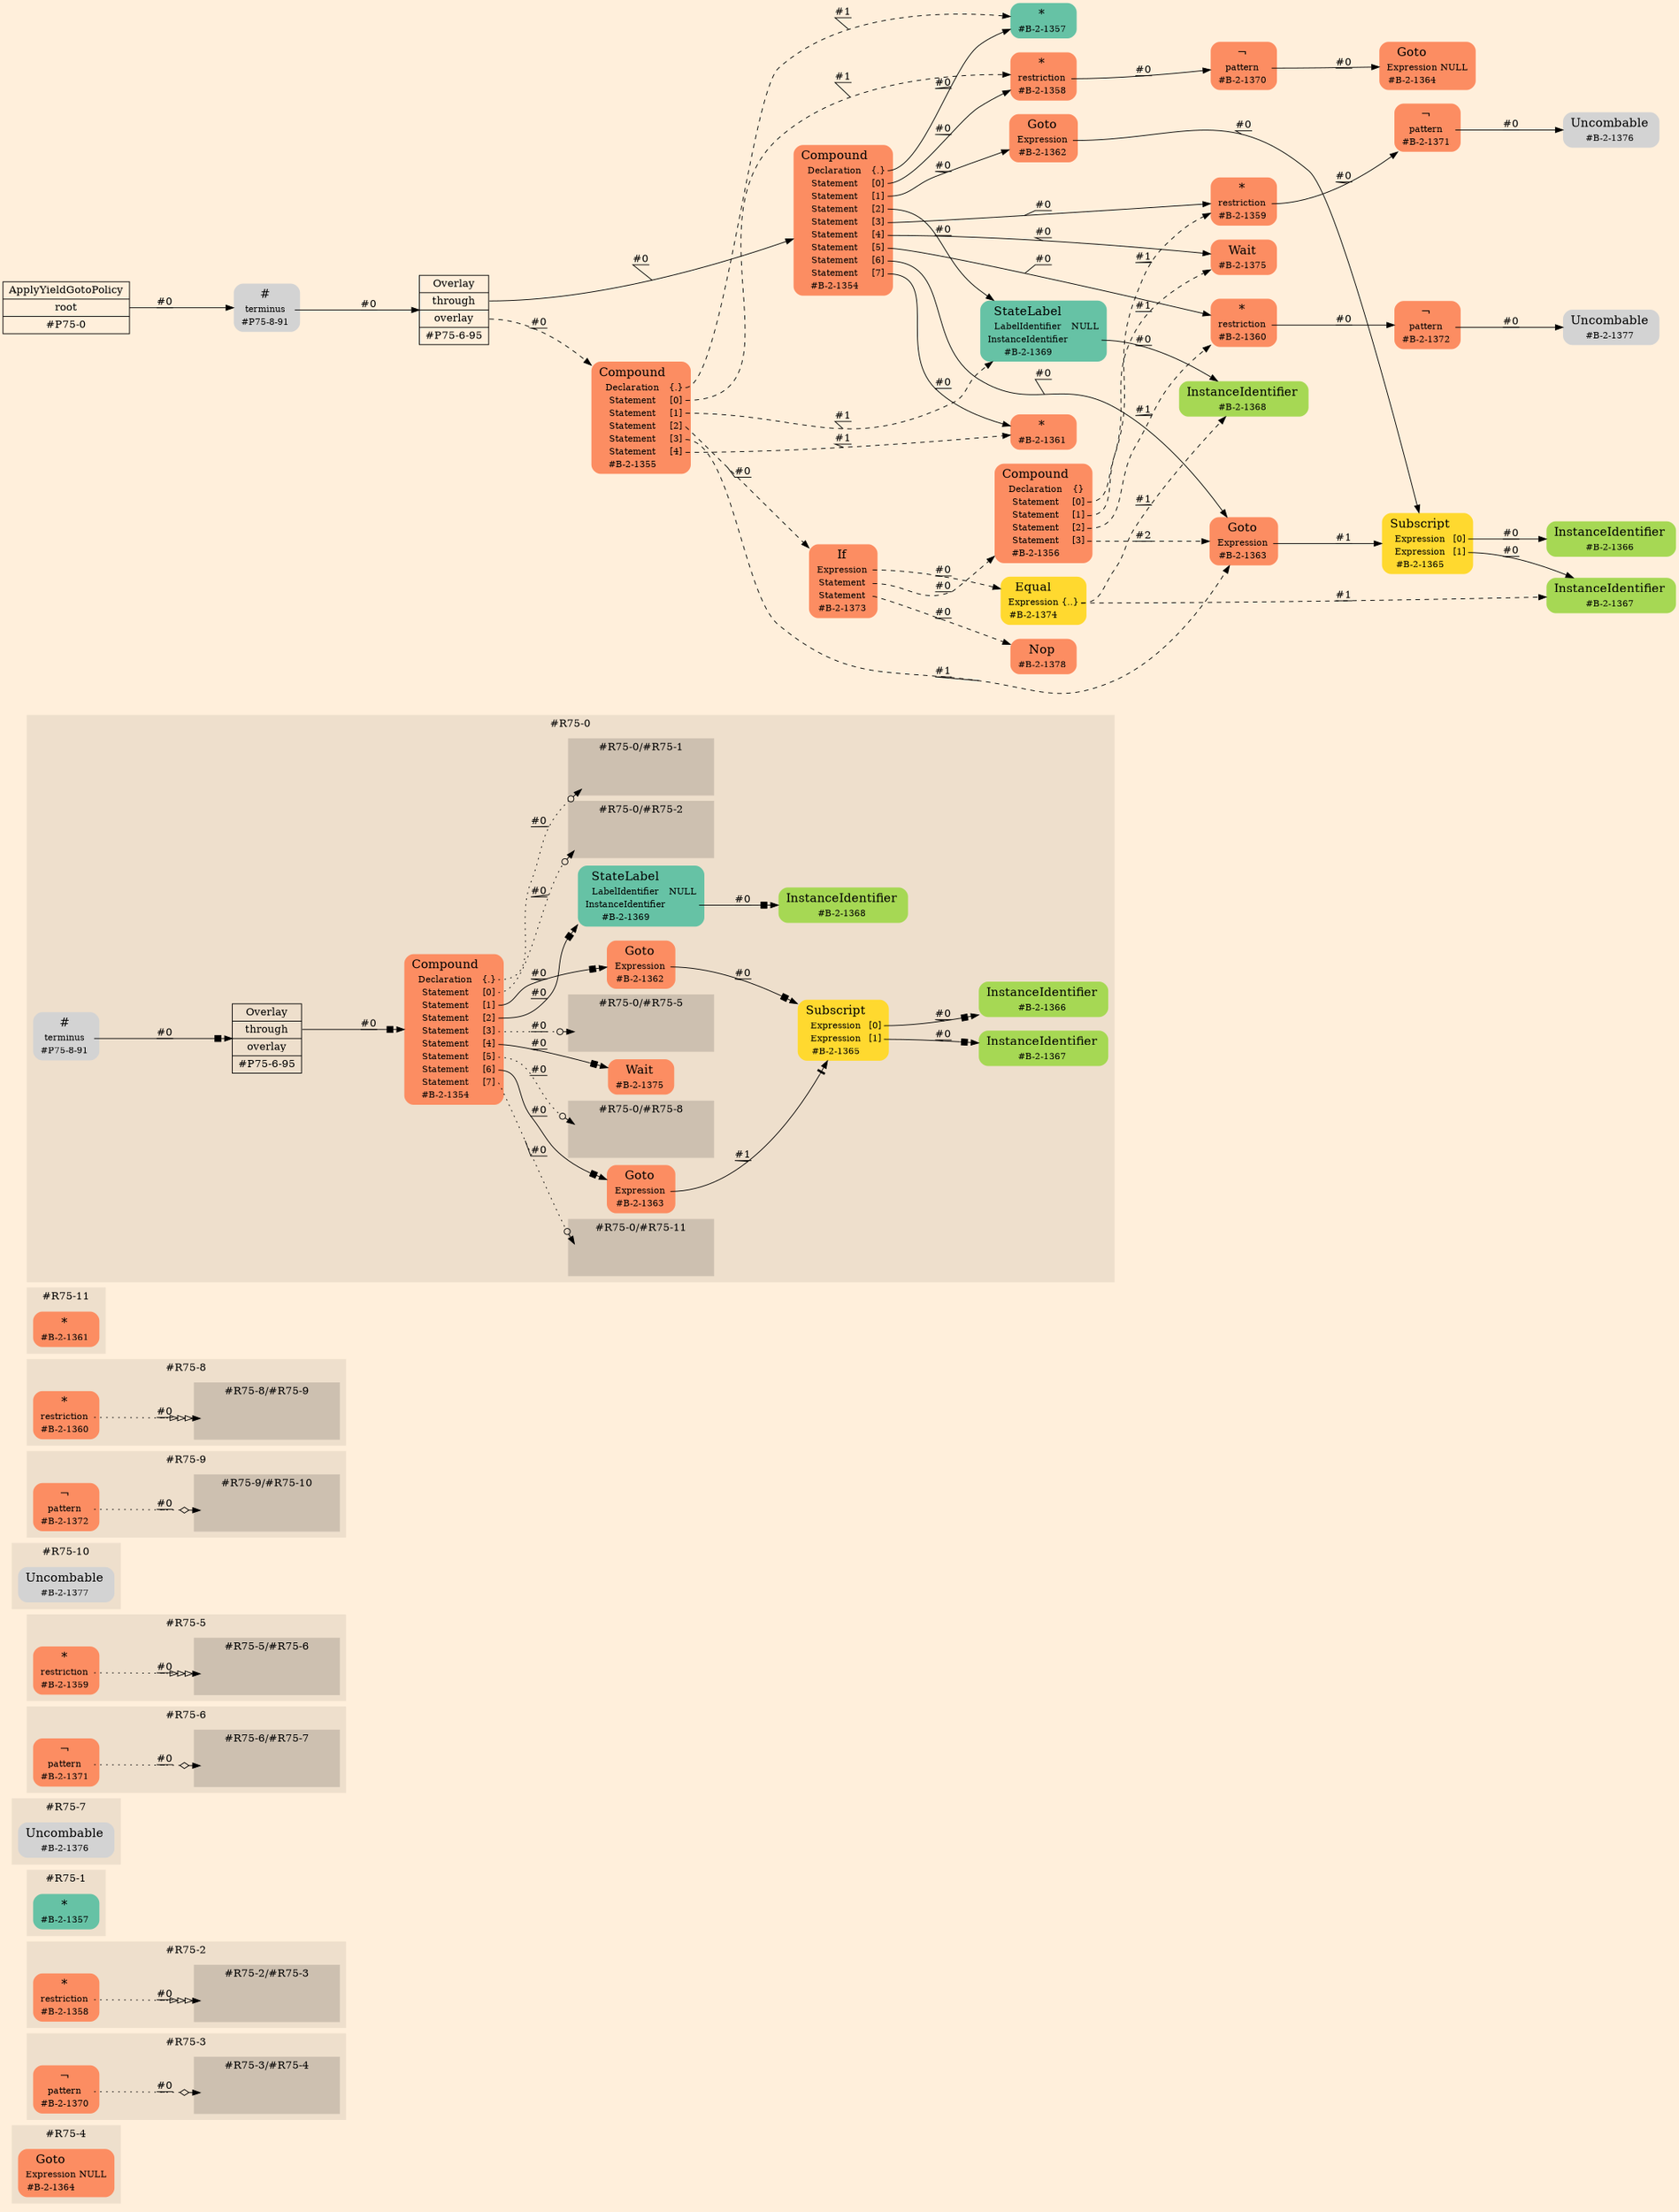 digraph Inferno {
graph [
    rankdir = "LR"
    ranksep = 1.0
    size = "14,20"
    bgcolor = antiquewhite1
    color = black
    fontcolor = black
];
node [
];

// -------------------- figure #R75-4 --------------------
subgraph "cluster#R75-4" {
    label = "#R75-4"
    style = "filled"
    color = antiquewhite2
    "#R75-4/#B-2-1364" [
        shape = "plaintext"
        fillcolor = "/set28/2"
        label = <<TABLE BORDER="0" CELLBORDER="0" CELLSPACING="0">
         <TR><TD><FONT POINT-SIZE="16.0">Goto</FONT></TD><TD></TD></TR>
         <TR><TD>Expression</TD><TD PORT="port0">NULL</TD></TR>
         <TR><TD>#B-2-1364</TD><TD PORT="port1"></TD></TR>
        </TABLE>>
        style = "rounded,filled"
        fontsize = "12"
    ];
    
}


// -------------------- figure #R75-3 --------------------
subgraph "cluster#R75-3" {
    label = "#R75-3"
    style = "filled"
    color = antiquewhite2
    "#R75-3/#B-2-1370" [
        shape = "plaintext"
        fillcolor = "/set28/2"
        label = <<TABLE BORDER="0" CELLBORDER="0" CELLSPACING="0">
         <TR><TD><FONT POINT-SIZE="16.0">¬</FONT></TD><TD></TD></TR>
         <TR><TD>pattern</TD><TD PORT="port0"></TD></TR>
         <TR><TD>#B-2-1370</TD><TD PORT="port1"></TD></TR>
        </TABLE>>
        style = "rounded,filled"
        fontsize = "12"
    ];
    
    subgraph "cluster#R75-3/#R75-4" {
        label = "#R75-3/#R75-4"
        style = "filled"
        color = antiquewhite3
        "#R75-3/#0/#B-2-1364" [
            shape = "none"
            fillcolor = "/set28/2"
            style = "invisible"
        ];
        
    }
    
}


// -------------------- figure #R75-2 --------------------
subgraph "cluster#R75-2" {
    label = "#R75-2"
    style = "filled"
    color = antiquewhite2
    "#R75-2/#B-2-1358" [
        shape = "plaintext"
        fillcolor = "/set28/2"
        label = <<TABLE BORDER="0" CELLBORDER="0" CELLSPACING="0">
         <TR><TD><FONT POINT-SIZE="16.0">*</FONT></TD><TD></TD></TR>
         <TR><TD>restriction</TD><TD PORT="port0"></TD></TR>
         <TR><TD>#B-2-1358</TD><TD PORT="port1"></TD></TR>
        </TABLE>>
        style = "rounded,filled"
        fontsize = "12"
    ];
    
    subgraph "cluster#R75-2/#R75-3" {
        label = "#R75-2/#R75-3"
        style = "filled"
        color = antiquewhite3
        "#R75-2/#0/#B-2-1370" [
            shape = "none"
            fillcolor = "/set28/2"
            style = "invisible"
        ];
        
    }
    
}


// -------------------- figure #R75-1 --------------------
subgraph "cluster#R75-1" {
    label = "#R75-1"
    style = "filled"
    color = antiquewhite2
    "#R75-1/#B-2-1357" [
        shape = "plaintext"
        fillcolor = "/set28/1"
        label = <<TABLE BORDER="0" CELLBORDER="0" CELLSPACING="0">
         <TR><TD><FONT POINT-SIZE="16.0">*</FONT></TD><TD></TD></TR>
         <TR><TD>#B-2-1357</TD><TD PORT="port0"></TD></TR>
        </TABLE>>
        style = "rounded,filled"
        fontsize = "12"
    ];
    
}


// -------------------- figure #R75-7 --------------------
subgraph "cluster#R75-7" {
    label = "#R75-7"
    style = "filled"
    color = antiquewhite2
    "#R75-7/#B-2-1376" [
        shape = "plaintext"
        label = <<TABLE BORDER="0" CELLBORDER="0" CELLSPACING="0">
         <TR><TD><FONT POINT-SIZE="16.0">Uncombable</FONT></TD><TD></TD></TR>
         <TR><TD>#B-2-1376</TD><TD PORT="port0"></TD></TR>
        </TABLE>>
        style = "rounded,filled"
        fontsize = "12"
    ];
    
}


// -------------------- figure #R75-6 --------------------
subgraph "cluster#R75-6" {
    label = "#R75-6"
    style = "filled"
    color = antiquewhite2
    "#R75-6/#B-2-1371" [
        shape = "plaintext"
        fillcolor = "/set28/2"
        label = <<TABLE BORDER="0" CELLBORDER="0" CELLSPACING="0">
         <TR><TD><FONT POINT-SIZE="16.0">¬</FONT></TD><TD></TD></TR>
         <TR><TD>pattern</TD><TD PORT="port0"></TD></TR>
         <TR><TD>#B-2-1371</TD><TD PORT="port1"></TD></TR>
        </TABLE>>
        style = "rounded,filled"
        fontsize = "12"
    ];
    
    subgraph "cluster#R75-6/#R75-7" {
        label = "#R75-6/#R75-7"
        style = "filled"
        color = antiquewhite3
        "#R75-6/#0/#B-2-1376" [
            shape = "none"
            style = "invisible"
        ];
        
    }
    
}


// -------------------- figure #R75-5 --------------------
subgraph "cluster#R75-5" {
    label = "#R75-5"
    style = "filled"
    color = antiquewhite2
    "#R75-5/#B-2-1359" [
        shape = "plaintext"
        fillcolor = "/set28/2"
        label = <<TABLE BORDER="0" CELLBORDER="0" CELLSPACING="0">
         <TR><TD><FONT POINT-SIZE="16.0">*</FONT></TD><TD></TD></TR>
         <TR><TD>restriction</TD><TD PORT="port0"></TD></TR>
         <TR><TD>#B-2-1359</TD><TD PORT="port1"></TD></TR>
        </TABLE>>
        style = "rounded,filled"
        fontsize = "12"
    ];
    
    subgraph "cluster#R75-5/#R75-6" {
        label = "#R75-5/#R75-6"
        style = "filled"
        color = antiquewhite3
        "#R75-5/#0/#B-2-1371" [
            shape = "none"
            fillcolor = "/set28/2"
            style = "invisible"
        ];
        
    }
    
}


// -------------------- figure #R75-10 --------------------
subgraph "cluster#R75-10" {
    label = "#R75-10"
    style = "filled"
    color = antiquewhite2
    "#R75-10/#B-2-1377" [
        shape = "plaintext"
        label = <<TABLE BORDER="0" CELLBORDER="0" CELLSPACING="0">
         <TR><TD><FONT POINT-SIZE="16.0">Uncombable</FONT></TD><TD></TD></TR>
         <TR><TD>#B-2-1377</TD><TD PORT="port0"></TD></TR>
        </TABLE>>
        style = "rounded,filled"
        fontsize = "12"
    ];
    
}


// -------------------- figure #R75-9 --------------------
subgraph "cluster#R75-9" {
    label = "#R75-9"
    style = "filled"
    color = antiquewhite2
    "#R75-9/#B-2-1372" [
        shape = "plaintext"
        fillcolor = "/set28/2"
        label = <<TABLE BORDER="0" CELLBORDER="0" CELLSPACING="0">
         <TR><TD><FONT POINT-SIZE="16.0">¬</FONT></TD><TD></TD></TR>
         <TR><TD>pattern</TD><TD PORT="port0"></TD></TR>
         <TR><TD>#B-2-1372</TD><TD PORT="port1"></TD></TR>
        </TABLE>>
        style = "rounded,filled"
        fontsize = "12"
    ];
    
    subgraph "cluster#R75-9/#R75-10" {
        label = "#R75-9/#R75-10"
        style = "filled"
        color = antiquewhite3
        "#R75-9/#0/#B-2-1377" [
            shape = "none"
            style = "invisible"
        ];
        
    }
    
}


// -------------------- figure #R75-8 --------------------
subgraph "cluster#R75-8" {
    label = "#R75-8"
    style = "filled"
    color = antiquewhite2
    "#R75-8/#B-2-1360" [
        shape = "plaintext"
        fillcolor = "/set28/2"
        label = <<TABLE BORDER="0" CELLBORDER="0" CELLSPACING="0">
         <TR><TD><FONT POINT-SIZE="16.0">*</FONT></TD><TD></TD></TR>
         <TR><TD>restriction</TD><TD PORT="port0"></TD></TR>
         <TR><TD>#B-2-1360</TD><TD PORT="port1"></TD></TR>
        </TABLE>>
        style = "rounded,filled"
        fontsize = "12"
    ];
    
    subgraph "cluster#R75-8/#R75-9" {
        label = "#R75-8/#R75-9"
        style = "filled"
        color = antiquewhite3
        "#R75-8/#0/#B-2-1372" [
            shape = "none"
            fillcolor = "/set28/2"
            style = "invisible"
        ];
        
    }
    
}


// -------------------- figure #R75-11 --------------------
subgraph "cluster#R75-11" {
    label = "#R75-11"
    style = "filled"
    color = antiquewhite2
    "#R75-11/#B-2-1361" [
        shape = "plaintext"
        fillcolor = "/set28/2"
        label = <<TABLE BORDER="0" CELLBORDER="0" CELLSPACING="0">
         <TR><TD><FONT POINT-SIZE="16.0">*</FONT></TD><TD></TD></TR>
         <TR><TD>#B-2-1361</TD><TD PORT="port0"></TD></TR>
        </TABLE>>
        style = "rounded,filled"
        fontsize = "12"
    ];
    
}


// -------------------- figure #R75-0 --------------------
subgraph "cluster#R75-0" {
    label = "#R75-0"
    style = "filled"
    color = antiquewhite2
    "#R75-0/#B-2-1375" [
        shape = "plaintext"
        fillcolor = "/set28/2"
        label = <<TABLE BORDER="0" CELLBORDER="0" CELLSPACING="0">
         <TR><TD><FONT POINT-SIZE="16.0">Wait</FONT></TD><TD></TD></TR>
         <TR><TD>#B-2-1375</TD><TD PORT="port0"></TD></TR>
        </TABLE>>
        style = "rounded,filled"
        fontsize = "12"
    ];
    
    "#R75-0/#B-2-1368" [
        shape = "plaintext"
        fillcolor = "/set28/5"
        label = <<TABLE BORDER="0" CELLBORDER="0" CELLSPACING="0">
         <TR><TD><FONT POINT-SIZE="16.0">InstanceIdentifier</FONT></TD><TD></TD></TR>
         <TR><TD>#B-2-1368</TD><TD PORT="port0"></TD></TR>
        </TABLE>>
        style = "rounded,filled"
        fontsize = "12"
    ];
    
    "#R75-0/#B-2-1366" [
        shape = "plaintext"
        fillcolor = "/set28/5"
        label = <<TABLE BORDER="0" CELLBORDER="0" CELLSPACING="0">
         <TR><TD><FONT POINT-SIZE="16.0">InstanceIdentifier</FONT></TD><TD></TD></TR>
         <TR><TD>#B-2-1366</TD><TD PORT="port0"></TD></TR>
        </TABLE>>
        style = "rounded,filled"
        fontsize = "12"
    ];
    
    "#R75-0/#B-2-1367" [
        shape = "plaintext"
        fillcolor = "/set28/5"
        label = <<TABLE BORDER="0" CELLBORDER="0" CELLSPACING="0">
         <TR><TD><FONT POINT-SIZE="16.0">InstanceIdentifier</FONT></TD><TD></TD></TR>
         <TR><TD>#B-2-1367</TD><TD PORT="port0"></TD></TR>
        </TABLE>>
        style = "rounded,filled"
        fontsize = "12"
    ];
    
    "#R75-0/#P75-6-95" [
        shape = "record"
        fillcolor = antiquewhite2
        label = "<fixed> Overlay | <port0> through | <port1> overlay | <port2> #P75-6-95"
        style = "filled"
        fontsize = "14"
        color = black
        fontcolor = black
    ];
    
    "#R75-0/#P75-8-91" [
        shape = "plaintext"
        label = <<TABLE BORDER="0" CELLBORDER="0" CELLSPACING="0">
         <TR><TD><FONT POINT-SIZE="16.0">#</FONT></TD><TD></TD></TR>
         <TR><TD>terminus</TD><TD PORT="port0"></TD></TR>
         <TR><TD>#P75-8-91</TD><TD PORT="port1"></TD></TR>
        </TABLE>>
        style = "rounded,filled"
        fontsize = "12"
    ];
    
    "#R75-0/#B-2-1363" [
        shape = "plaintext"
        fillcolor = "/set28/2"
        label = <<TABLE BORDER="0" CELLBORDER="0" CELLSPACING="0">
         <TR><TD><FONT POINT-SIZE="16.0">Goto</FONT></TD><TD></TD></TR>
         <TR><TD>Expression</TD><TD PORT="port0"></TD></TR>
         <TR><TD>#B-2-1363</TD><TD PORT="port1"></TD></TR>
        </TABLE>>
        style = "rounded,filled"
        fontsize = "12"
    ];
    
    "#R75-0/#B-2-1354" [
        shape = "plaintext"
        fillcolor = "/set28/2"
        label = <<TABLE BORDER="0" CELLBORDER="0" CELLSPACING="0">
         <TR><TD><FONT POINT-SIZE="16.0">Compound</FONT></TD><TD></TD></TR>
         <TR><TD>Declaration</TD><TD PORT="port0">{.}</TD></TR>
         <TR><TD>Statement</TD><TD PORT="port1">[0]</TD></TR>
         <TR><TD>Statement</TD><TD PORT="port2">[1]</TD></TR>
         <TR><TD>Statement</TD><TD PORT="port3">[2]</TD></TR>
         <TR><TD>Statement</TD><TD PORT="port4">[3]</TD></TR>
         <TR><TD>Statement</TD><TD PORT="port5">[4]</TD></TR>
         <TR><TD>Statement</TD><TD PORT="port6">[5]</TD></TR>
         <TR><TD>Statement</TD><TD PORT="port7">[6]</TD></TR>
         <TR><TD>Statement</TD><TD PORT="port8">[7]</TD></TR>
         <TR><TD>#B-2-1354</TD><TD PORT="port9"></TD></TR>
        </TABLE>>
        style = "rounded,filled"
        fontsize = "12"
    ];
    
    "#R75-0/#B-2-1369" [
        shape = "plaintext"
        fillcolor = "/set28/1"
        label = <<TABLE BORDER="0" CELLBORDER="0" CELLSPACING="0">
         <TR><TD><FONT POINT-SIZE="16.0">StateLabel</FONT></TD><TD></TD></TR>
         <TR><TD>LabelIdentifier</TD><TD PORT="port0">NULL</TD></TR>
         <TR><TD>InstanceIdentifier</TD><TD PORT="port1"></TD></TR>
         <TR><TD>#B-2-1369</TD><TD PORT="port2"></TD></TR>
        </TABLE>>
        style = "rounded,filled"
        fontsize = "12"
    ];
    
    "#R75-0/#B-2-1362" [
        shape = "plaintext"
        fillcolor = "/set28/2"
        label = <<TABLE BORDER="0" CELLBORDER="0" CELLSPACING="0">
         <TR><TD><FONT POINT-SIZE="16.0">Goto</FONT></TD><TD></TD></TR>
         <TR><TD>Expression</TD><TD PORT="port0"></TD></TR>
         <TR><TD>#B-2-1362</TD><TD PORT="port1"></TD></TR>
        </TABLE>>
        style = "rounded,filled"
        fontsize = "12"
    ];
    
    "#R75-0/#B-2-1365" [
        shape = "plaintext"
        fillcolor = "/set28/6"
        label = <<TABLE BORDER="0" CELLBORDER="0" CELLSPACING="0">
         <TR><TD><FONT POINT-SIZE="16.0">Subscript</FONT></TD><TD></TD></TR>
         <TR><TD>Expression</TD><TD PORT="port0">[0]</TD></TR>
         <TR><TD>Expression</TD><TD PORT="port1">[1]</TD></TR>
         <TR><TD>#B-2-1365</TD><TD PORT="port2"></TD></TR>
        </TABLE>>
        style = "rounded,filled"
        fontsize = "12"
    ];
    
    subgraph "cluster#R75-0/#R75-11" {
        label = "#R75-0/#R75-11"
        style = "filled"
        color = antiquewhite3
        "#R75-0/#0/#B-2-1361" [
            shape = "none"
            fillcolor = "/set28/2"
            style = "invisible"
        ];
        
    }
    
    subgraph "cluster#R75-0/#R75-8" {
        label = "#R75-0/#R75-8"
        style = "filled"
        color = antiquewhite3
        "#R75-0/#0/#B-2-1360" [
            shape = "none"
            fillcolor = "/set28/2"
            style = "invisible"
        ];
        
    }
    
    subgraph "cluster#R75-0/#R75-5" {
        label = "#R75-0/#R75-5"
        style = "filled"
        color = antiquewhite3
        "#R75-0/#0/#B-2-1359" [
            shape = "none"
            fillcolor = "/set28/2"
            style = "invisible"
        ];
        
    }
    
    subgraph "cluster#R75-0/#R75-1" {
        label = "#R75-0/#R75-1"
        style = "filled"
        color = antiquewhite3
        "#R75-0/#0/#B-2-1357" [
            shape = "none"
            fillcolor = "/set28/1"
            style = "invisible"
        ];
        
    }
    
    subgraph "cluster#R75-0/#R75-2" {
        label = "#R75-0/#R75-2"
        style = "filled"
        color = antiquewhite3
        "#R75-0/#0/#B-2-1358" [
            shape = "none"
            fillcolor = "/set28/2"
            style = "invisible"
        ];
        
    }
    
}


// -------------------- transformation figure --------------------
"CR#P75-0" [
    shape = "record"
    fillcolor = antiquewhite1
    label = "<fixed> ApplyYieldGotoPolicy | <port0> root | <port1> #P75-0"
    style = "filled"
    fontsize = "14"
    color = black
    fontcolor = black
];

"#P75-8-91" [
    shape = "plaintext"
    label = <<TABLE BORDER="0" CELLBORDER="0" CELLSPACING="0">
     <TR><TD><FONT POINT-SIZE="16.0">#</FONT></TD><TD></TD></TR>
     <TR><TD>terminus</TD><TD PORT="port0"></TD></TR>
     <TR><TD>#P75-8-91</TD><TD PORT="port1"></TD></TR>
    </TABLE>>
    style = "rounded,filled"
    fontsize = "12"
];

"#P75-6-95" [
    shape = "record"
    fillcolor = antiquewhite1
    label = "<fixed> Overlay | <port0> through | <port1> overlay | <port2> #P75-6-95"
    style = "filled"
    fontsize = "14"
    color = black
    fontcolor = black
];

"#B-2-1354" [
    shape = "plaintext"
    fillcolor = "/set28/2"
    label = <<TABLE BORDER="0" CELLBORDER="0" CELLSPACING="0">
     <TR><TD><FONT POINT-SIZE="16.0">Compound</FONT></TD><TD></TD></TR>
     <TR><TD>Declaration</TD><TD PORT="port0">{.}</TD></TR>
     <TR><TD>Statement</TD><TD PORT="port1">[0]</TD></TR>
     <TR><TD>Statement</TD><TD PORT="port2">[1]</TD></TR>
     <TR><TD>Statement</TD><TD PORT="port3">[2]</TD></TR>
     <TR><TD>Statement</TD><TD PORT="port4">[3]</TD></TR>
     <TR><TD>Statement</TD><TD PORT="port5">[4]</TD></TR>
     <TR><TD>Statement</TD><TD PORT="port6">[5]</TD></TR>
     <TR><TD>Statement</TD><TD PORT="port7">[6]</TD></TR>
     <TR><TD>Statement</TD><TD PORT="port8">[7]</TD></TR>
     <TR><TD>#B-2-1354</TD><TD PORT="port9"></TD></TR>
    </TABLE>>
    style = "rounded,filled"
    fontsize = "12"
];

"#B-2-1357" [
    shape = "plaintext"
    fillcolor = "/set28/1"
    label = <<TABLE BORDER="0" CELLBORDER="0" CELLSPACING="0">
     <TR><TD><FONT POINT-SIZE="16.0">*</FONT></TD><TD></TD></TR>
     <TR><TD>#B-2-1357</TD><TD PORT="port0"></TD></TR>
    </TABLE>>
    style = "rounded,filled"
    fontsize = "12"
];

"#B-2-1358" [
    shape = "plaintext"
    fillcolor = "/set28/2"
    label = <<TABLE BORDER="0" CELLBORDER="0" CELLSPACING="0">
     <TR><TD><FONT POINT-SIZE="16.0">*</FONT></TD><TD></TD></TR>
     <TR><TD>restriction</TD><TD PORT="port0"></TD></TR>
     <TR><TD>#B-2-1358</TD><TD PORT="port1"></TD></TR>
    </TABLE>>
    style = "rounded,filled"
    fontsize = "12"
];

"#B-2-1370" [
    shape = "plaintext"
    fillcolor = "/set28/2"
    label = <<TABLE BORDER="0" CELLBORDER="0" CELLSPACING="0">
     <TR><TD><FONT POINT-SIZE="16.0">¬</FONT></TD><TD></TD></TR>
     <TR><TD>pattern</TD><TD PORT="port0"></TD></TR>
     <TR><TD>#B-2-1370</TD><TD PORT="port1"></TD></TR>
    </TABLE>>
    style = "rounded,filled"
    fontsize = "12"
];

"#B-2-1364" [
    shape = "plaintext"
    fillcolor = "/set28/2"
    label = <<TABLE BORDER="0" CELLBORDER="0" CELLSPACING="0">
     <TR><TD><FONT POINT-SIZE="16.0">Goto</FONT></TD><TD></TD></TR>
     <TR><TD>Expression</TD><TD PORT="port0">NULL</TD></TR>
     <TR><TD>#B-2-1364</TD><TD PORT="port1"></TD></TR>
    </TABLE>>
    style = "rounded,filled"
    fontsize = "12"
];

"#B-2-1362" [
    shape = "plaintext"
    fillcolor = "/set28/2"
    label = <<TABLE BORDER="0" CELLBORDER="0" CELLSPACING="0">
     <TR><TD><FONT POINT-SIZE="16.0">Goto</FONT></TD><TD></TD></TR>
     <TR><TD>Expression</TD><TD PORT="port0"></TD></TR>
     <TR><TD>#B-2-1362</TD><TD PORT="port1"></TD></TR>
    </TABLE>>
    style = "rounded,filled"
    fontsize = "12"
];

"#B-2-1365" [
    shape = "plaintext"
    fillcolor = "/set28/6"
    label = <<TABLE BORDER="0" CELLBORDER="0" CELLSPACING="0">
     <TR><TD><FONT POINT-SIZE="16.0">Subscript</FONT></TD><TD></TD></TR>
     <TR><TD>Expression</TD><TD PORT="port0">[0]</TD></TR>
     <TR><TD>Expression</TD><TD PORT="port1">[1]</TD></TR>
     <TR><TD>#B-2-1365</TD><TD PORT="port2"></TD></TR>
    </TABLE>>
    style = "rounded,filled"
    fontsize = "12"
];

"#B-2-1366" [
    shape = "plaintext"
    fillcolor = "/set28/5"
    label = <<TABLE BORDER="0" CELLBORDER="0" CELLSPACING="0">
     <TR><TD><FONT POINT-SIZE="16.0">InstanceIdentifier</FONT></TD><TD></TD></TR>
     <TR><TD>#B-2-1366</TD><TD PORT="port0"></TD></TR>
    </TABLE>>
    style = "rounded,filled"
    fontsize = "12"
];

"#B-2-1367" [
    shape = "plaintext"
    fillcolor = "/set28/5"
    label = <<TABLE BORDER="0" CELLBORDER="0" CELLSPACING="0">
     <TR><TD><FONT POINT-SIZE="16.0">InstanceIdentifier</FONT></TD><TD></TD></TR>
     <TR><TD>#B-2-1367</TD><TD PORT="port0"></TD></TR>
    </TABLE>>
    style = "rounded,filled"
    fontsize = "12"
];

"#B-2-1369" [
    shape = "plaintext"
    fillcolor = "/set28/1"
    label = <<TABLE BORDER="0" CELLBORDER="0" CELLSPACING="0">
     <TR><TD><FONT POINT-SIZE="16.0">StateLabel</FONT></TD><TD></TD></TR>
     <TR><TD>LabelIdentifier</TD><TD PORT="port0">NULL</TD></TR>
     <TR><TD>InstanceIdentifier</TD><TD PORT="port1"></TD></TR>
     <TR><TD>#B-2-1369</TD><TD PORT="port2"></TD></TR>
    </TABLE>>
    style = "rounded,filled"
    fontsize = "12"
];

"#B-2-1368" [
    shape = "plaintext"
    fillcolor = "/set28/5"
    label = <<TABLE BORDER="0" CELLBORDER="0" CELLSPACING="0">
     <TR><TD><FONT POINT-SIZE="16.0">InstanceIdentifier</FONT></TD><TD></TD></TR>
     <TR><TD>#B-2-1368</TD><TD PORT="port0"></TD></TR>
    </TABLE>>
    style = "rounded,filled"
    fontsize = "12"
];

"#B-2-1359" [
    shape = "plaintext"
    fillcolor = "/set28/2"
    label = <<TABLE BORDER="0" CELLBORDER="0" CELLSPACING="0">
     <TR><TD><FONT POINT-SIZE="16.0">*</FONT></TD><TD></TD></TR>
     <TR><TD>restriction</TD><TD PORT="port0"></TD></TR>
     <TR><TD>#B-2-1359</TD><TD PORT="port1"></TD></TR>
    </TABLE>>
    style = "rounded,filled"
    fontsize = "12"
];

"#B-2-1371" [
    shape = "plaintext"
    fillcolor = "/set28/2"
    label = <<TABLE BORDER="0" CELLBORDER="0" CELLSPACING="0">
     <TR><TD><FONT POINT-SIZE="16.0">¬</FONT></TD><TD></TD></TR>
     <TR><TD>pattern</TD><TD PORT="port0"></TD></TR>
     <TR><TD>#B-2-1371</TD><TD PORT="port1"></TD></TR>
    </TABLE>>
    style = "rounded,filled"
    fontsize = "12"
];

"#B-2-1376" [
    shape = "plaintext"
    label = <<TABLE BORDER="0" CELLBORDER="0" CELLSPACING="0">
     <TR><TD><FONT POINT-SIZE="16.0">Uncombable</FONT></TD><TD></TD></TR>
     <TR><TD>#B-2-1376</TD><TD PORT="port0"></TD></TR>
    </TABLE>>
    style = "rounded,filled"
    fontsize = "12"
];

"#B-2-1375" [
    shape = "plaintext"
    fillcolor = "/set28/2"
    label = <<TABLE BORDER="0" CELLBORDER="0" CELLSPACING="0">
     <TR><TD><FONT POINT-SIZE="16.0">Wait</FONT></TD><TD></TD></TR>
     <TR><TD>#B-2-1375</TD><TD PORT="port0"></TD></TR>
    </TABLE>>
    style = "rounded,filled"
    fontsize = "12"
];

"#B-2-1360" [
    shape = "plaintext"
    fillcolor = "/set28/2"
    label = <<TABLE BORDER="0" CELLBORDER="0" CELLSPACING="0">
     <TR><TD><FONT POINT-SIZE="16.0">*</FONT></TD><TD></TD></TR>
     <TR><TD>restriction</TD><TD PORT="port0"></TD></TR>
     <TR><TD>#B-2-1360</TD><TD PORT="port1"></TD></TR>
    </TABLE>>
    style = "rounded,filled"
    fontsize = "12"
];

"#B-2-1372" [
    shape = "plaintext"
    fillcolor = "/set28/2"
    label = <<TABLE BORDER="0" CELLBORDER="0" CELLSPACING="0">
     <TR><TD><FONT POINT-SIZE="16.0">¬</FONT></TD><TD></TD></TR>
     <TR><TD>pattern</TD><TD PORT="port0"></TD></TR>
     <TR><TD>#B-2-1372</TD><TD PORT="port1"></TD></TR>
    </TABLE>>
    style = "rounded,filled"
    fontsize = "12"
];

"#B-2-1377" [
    shape = "plaintext"
    label = <<TABLE BORDER="0" CELLBORDER="0" CELLSPACING="0">
     <TR><TD><FONT POINT-SIZE="16.0">Uncombable</FONT></TD><TD></TD></TR>
     <TR><TD>#B-2-1377</TD><TD PORT="port0"></TD></TR>
    </TABLE>>
    style = "rounded,filled"
    fontsize = "12"
];

"#B-2-1363" [
    shape = "plaintext"
    fillcolor = "/set28/2"
    label = <<TABLE BORDER="0" CELLBORDER="0" CELLSPACING="0">
     <TR><TD><FONT POINT-SIZE="16.0">Goto</FONT></TD><TD></TD></TR>
     <TR><TD>Expression</TD><TD PORT="port0"></TD></TR>
     <TR><TD>#B-2-1363</TD><TD PORT="port1"></TD></TR>
    </TABLE>>
    style = "rounded,filled"
    fontsize = "12"
];

"#B-2-1361" [
    shape = "plaintext"
    fillcolor = "/set28/2"
    label = <<TABLE BORDER="0" CELLBORDER="0" CELLSPACING="0">
     <TR><TD><FONT POINT-SIZE="16.0">*</FONT></TD><TD></TD></TR>
     <TR><TD>#B-2-1361</TD><TD PORT="port0"></TD></TR>
    </TABLE>>
    style = "rounded,filled"
    fontsize = "12"
];

"#B-2-1355" [
    shape = "plaintext"
    fillcolor = "/set28/2"
    label = <<TABLE BORDER="0" CELLBORDER="0" CELLSPACING="0">
     <TR><TD><FONT POINT-SIZE="16.0">Compound</FONT></TD><TD></TD></TR>
     <TR><TD>Declaration</TD><TD PORT="port0">{.}</TD></TR>
     <TR><TD>Statement</TD><TD PORT="port1">[0]</TD></TR>
     <TR><TD>Statement</TD><TD PORT="port2">[1]</TD></TR>
     <TR><TD>Statement</TD><TD PORT="port3">[2]</TD></TR>
     <TR><TD>Statement</TD><TD PORT="port4">[3]</TD></TR>
     <TR><TD>Statement</TD><TD PORT="port5">[4]</TD></TR>
     <TR><TD>#B-2-1355</TD><TD PORT="port6"></TD></TR>
    </TABLE>>
    style = "rounded,filled"
    fontsize = "12"
];

"#B-2-1373" [
    shape = "plaintext"
    fillcolor = "/set28/2"
    label = <<TABLE BORDER="0" CELLBORDER="0" CELLSPACING="0">
     <TR><TD><FONT POINT-SIZE="16.0">If</FONT></TD><TD></TD></TR>
     <TR><TD>Expression</TD><TD PORT="port0"></TD></TR>
     <TR><TD>Statement</TD><TD PORT="port1"></TD></TR>
     <TR><TD>Statement</TD><TD PORT="port2"></TD></TR>
     <TR><TD>#B-2-1373</TD><TD PORT="port3"></TD></TR>
    </TABLE>>
    style = "rounded,filled"
    fontsize = "12"
];

"#B-2-1374" [
    shape = "plaintext"
    fillcolor = "/set28/6"
    label = <<TABLE BORDER="0" CELLBORDER="0" CELLSPACING="0">
     <TR><TD><FONT POINT-SIZE="16.0">Equal</FONT></TD><TD></TD></TR>
     <TR><TD>Expression</TD><TD PORT="port0">{..}</TD></TR>
     <TR><TD>#B-2-1374</TD><TD PORT="port1"></TD></TR>
    </TABLE>>
    style = "rounded,filled"
    fontsize = "12"
];

"#B-2-1356" [
    shape = "plaintext"
    fillcolor = "/set28/2"
    label = <<TABLE BORDER="0" CELLBORDER="0" CELLSPACING="0">
     <TR><TD><FONT POINT-SIZE="16.0">Compound</FONT></TD><TD></TD></TR>
     <TR><TD>Declaration</TD><TD PORT="port0">{}</TD></TR>
     <TR><TD>Statement</TD><TD PORT="port1">[0]</TD></TR>
     <TR><TD>Statement</TD><TD PORT="port2">[1]</TD></TR>
     <TR><TD>Statement</TD><TD PORT="port3">[2]</TD></TR>
     <TR><TD>Statement</TD><TD PORT="port4">[3]</TD></TR>
     <TR><TD>#B-2-1356</TD><TD PORT="port5"></TD></TR>
    </TABLE>>
    style = "rounded,filled"
    fontsize = "12"
];

"#B-2-1378" [
    shape = "plaintext"
    fillcolor = "/set28/2"
    label = <<TABLE BORDER="0" CELLBORDER="0" CELLSPACING="0">
     <TR><TD><FONT POINT-SIZE="16.0">Nop</FONT></TD><TD></TD></TR>
     <TR><TD>#B-2-1378</TD><TD PORT="port0"></TD></TR>
    </TABLE>>
    style = "rounded,filled"
    fontsize = "12"
];


// -------------------- links --------------------
// links for block CR#P75-0
"CR#P75-0":port0 -> "#P75-8-91" [
    style="solid"
    label = "#0"
    decorate = true
    color = black
    fontcolor = black
];

// links for block #P75-8-91
"#P75-8-91":port0 -> "#P75-6-95" [
    style="solid"
    label = "#0"
    decorate = true
    color = black
    fontcolor = black
];

// links for block #P75-6-95
"#P75-6-95":port0 -> "#B-2-1354" [
    style="solid"
    label = "#0"
    decorate = true
    color = black
    fontcolor = black
];

"#P75-6-95":port1 -> "#B-2-1355" [
    style="dashed"
    label = "#0"
    decorate = true
    color = black
    fontcolor = black
];

// links for block #B-2-1354
"#B-2-1354":port0 -> "#B-2-1357" [
    style="solid"
    label = "#0"
    decorate = true
    color = black
    fontcolor = black
];

"#B-2-1354":port1 -> "#B-2-1358" [
    style="solid"
    label = "#0"
    decorate = true
    color = black
    fontcolor = black
];

"#B-2-1354":port2 -> "#B-2-1362" [
    style="solid"
    label = "#0"
    decorate = true
    color = black
    fontcolor = black
];

"#B-2-1354":port3 -> "#B-2-1369" [
    style="solid"
    label = "#0"
    decorate = true
    color = black
    fontcolor = black
];

"#B-2-1354":port4 -> "#B-2-1359" [
    style="solid"
    label = "#0"
    decorate = true
    color = black
    fontcolor = black
];

"#B-2-1354":port5 -> "#B-2-1375" [
    style="solid"
    label = "#0"
    decorate = true
    color = black
    fontcolor = black
];

"#B-2-1354":port6 -> "#B-2-1360" [
    style="solid"
    label = "#0"
    decorate = true
    color = black
    fontcolor = black
];

"#B-2-1354":port7 -> "#B-2-1363" [
    style="solid"
    label = "#0"
    decorate = true
    color = black
    fontcolor = black
];

"#B-2-1354":port8 -> "#B-2-1361" [
    style="solid"
    label = "#0"
    decorate = true
    color = black
    fontcolor = black
];

// links for block #B-2-1357
// links for block #B-2-1358
"#B-2-1358":port0 -> "#B-2-1370" [
    style="solid"
    label = "#0"
    decorate = true
    color = black
    fontcolor = black
];

// links for block #B-2-1370
"#B-2-1370":port0 -> "#B-2-1364" [
    style="solid"
    label = "#0"
    decorate = true
    color = black
    fontcolor = black
];

// links for block #B-2-1364
// links for block #B-2-1362
"#B-2-1362":port0 -> "#B-2-1365" [
    style="solid"
    label = "#0"
    decorate = true
    color = black
    fontcolor = black
];

// links for block #B-2-1365
"#B-2-1365":port0 -> "#B-2-1366" [
    style="solid"
    label = "#0"
    decorate = true
    color = black
    fontcolor = black
];

"#B-2-1365":port1 -> "#B-2-1367" [
    style="solid"
    label = "#0"
    decorate = true
    color = black
    fontcolor = black
];

// links for block #B-2-1366
// links for block #B-2-1367
// links for block #B-2-1369
"#B-2-1369":port1 -> "#B-2-1368" [
    style="solid"
    label = "#0"
    decorate = true
    color = black
    fontcolor = black
];

// links for block #B-2-1368
// links for block #B-2-1359
"#B-2-1359":port0 -> "#B-2-1371" [
    style="solid"
    label = "#0"
    decorate = true
    color = black
    fontcolor = black
];

// links for block #B-2-1371
"#B-2-1371":port0 -> "#B-2-1376" [
    style="solid"
    label = "#0"
    decorate = true
    color = black
    fontcolor = black
];

// links for block #B-2-1376
// links for block #B-2-1375
// links for block #B-2-1360
"#B-2-1360":port0 -> "#B-2-1372" [
    style="solid"
    label = "#0"
    decorate = true
    color = black
    fontcolor = black
];

// links for block #B-2-1372
"#B-2-1372":port0 -> "#B-2-1377" [
    style="solid"
    label = "#0"
    decorate = true
    color = black
    fontcolor = black
];

// links for block #B-2-1377
// links for block #B-2-1363
"#B-2-1363":port0 -> "#B-2-1365" [
    style="solid"
    label = "#1"
    decorate = true
    color = black
    fontcolor = black
];

// links for block #B-2-1361
// links for block #B-2-1355
"#B-2-1355":port0 -> "#B-2-1357" [
    style="dashed"
    label = "#1"
    decorate = true
    color = black
    fontcolor = black
];

"#B-2-1355":port1 -> "#B-2-1358" [
    style="dashed"
    label = "#1"
    decorate = true
    color = black
    fontcolor = black
];

"#B-2-1355":port2 -> "#B-2-1369" [
    style="dashed"
    label = "#1"
    decorate = true
    color = black
    fontcolor = black
];

"#B-2-1355":port3 -> "#B-2-1373" [
    style="dashed"
    label = "#0"
    decorate = true
    color = black
    fontcolor = black
];

"#B-2-1355":port4 -> "#B-2-1363" [
    style="dashed"
    label = "#1"
    decorate = true
    color = black
    fontcolor = black
];

"#B-2-1355":port5 -> "#B-2-1361" [
    style="dashed"
    label = "#1"
    decorate = true
    color = black
    fontcolor = black
];

// links for block #B-2-1373
"#B-2-1373":port0 -> "#B-2-1374" [
    style="dashed"
    label = "#0"
    decorate = true
    color = black
    fontcolor = black
];

"#B-2-1373":port1 -> "#B-2-1356" [
    style="dashed"
    label = "#0"
    decorate = true
    color = black
    fontcolor = black
];

"#B-2-1373":port2 -> "#B-2-1378" [
    style="dashed"
    label = "#0"
    decorate = true
    color = black
    fontcolor = black
];

// links for block #B-2-1374
"#B-2-1374":port0 -> "#B-2-1367" [
    style="dashed"
    label = "#1"
    decorate = true
    color = black
    fontcolor = black
];

"#B-2-1374":port0 -> "#B-2-1368" [
    style="dashed"
    label = "#1"
    decorate = true
    color = black
    fontcolor = black
];

// links for block #B-2-1356
"#B-2-1356":port1 -> "#B-2-1359" [
    style="dashed"
    label = "#1"
    decorate = true
    color = black
    fontcolor = black
];

"#B-2-1356":port2 -> "#B-2-1375" [
    style="dashed"
    label = "#1"
    decorate = true
    color = black
    fontcolor = black
];

"#B-2-1356":port3 -> "#B-2-1360" [
    style="dashed"
    label = "#1"
    decorate = true
    color = black
    fontcolor = black
];

"#B-2-1356":port4 -> "#B-2-1363" [
    style="dashed"
    label = "#2"
    decorate = true
    color = black
    fontcolor = black
];

// links for block #B-2-1378
// links for block #R75-0/#B-2-1375
// links for block #R75-0/#B-2-1368
// links for block #R75-0/#B-2-1366
// links for block #R75-0/#B-2-1367
// links for block #R75-0/#P75-6-95
"#R75-0/#P75-6-95":port0 -> "#R75-0/#B-2-1354" [
    style="solid"
    arrowhead="normalnonebox"
    label = "#0"
    decorate = true
    color = black
    fontcolor = black
];

// links for block #R75-0/#P75-8-91
"#R75-0/#P75-8-91":port0 -> "#R75-0/#P75-6-95" [
    style="solid"
    arrowhead="normalnonebox"
    label = "#0"
    decorate = true
    color = black
    fontcolor = black
];

// links for block #R75-0/#B-2-1363
"#R75-0/#B-2-1363":port0 -> "#R75-0/#B-2-1365" [
    style="solid"
    arrowhead="normalnonetee"
    label = "#1"
    decorate = true
    color = black
    fontcolor = black
];

// links for block #R75-0/#B-2-1354
"#R75-0/#B-2-1354":port0 -> "#R75-0/#0/#B-2-1357" [
    style="dotted"
    arrowhead="normalnoneodot"
    label = "#0"
    decorate = true
    color = black
    fontcolor = black
];

"#R75-0/#B-2-1354":port1 -> "#R75-0/#0/#B-2-1358" [
    style="dotted"
    arrowhead="normalnoneodot"
    label = "#0"
    decorate = true
    color = black
    fontcolor = black
];

"#R75-0/#B-2-1354":port2 -> "#R75-0/#B-2-1362" [
    style="solid"
    arrowhead="normalnonebox"
    label = "#0"
    decorate = true
    color = black
    fontcolor = black
];

"#R75-0/#B-2-1354":port3 -> "#R75-0/#B-2-1369" [
    style="solid"
    arrowhead="normalnonebox"
    label = "#0"
    decorate = true
    color = black
    fontcolor = black
];

"#R75-0/#B-2-1354":port4 -> "#R75-0/#0/#B-2-1359" [
    style="dotted"
    arrowhead="normalnoneodot"
    label = "#0"
    decorate = true
    color = black
    fontcolor = black
];

"#R75-0/#B-2-1354":port5 -> "#R75-0/#B-2-1375" [
    style="solid"
    arrowhead="normalnonebox"
    label = "#0"
    decorate = true
    color = black
    fontcolor = black
];

"#R75-0/#B-2-1354":port6 -> "#R75-0/#0/#B-2-1360" [
    style="dotted"
    arrowhead="normalnoneodot"
    label = "#0"
    decorate = true
    color = black
    fontcolor = black
];

"#R75-0/#B-2-1354":port7 -> "#R75-0/#B-2-1363" [
    style="solid"
    arrowhead="normalnonebox"
    label = "#0"
    decorate = true
    color = black
    fontcolor = black
];

"#R75-0/#B-2-1354":port8 -> "#R75-0/#0/#B-2-1361" [
    style="dotted"
    arrowhead="normalnoneodot"
    label = "#0"
    decorate = true
    color = black
    fontcolor = black
];

// links for block #R75-0/#B-2-1369
"#R75-0/#B-2-1369":port1 -> "#R75-0/#B-2-1368" [
    style="solid"
    arrowhead="normalnonebox"
    label = "#0"
    decorate = true
    color = black
    fontcolor = black
];

// links for block #R75-0/#B-2-1362
"#R75-0/#B-2-1362":port0 -> "#R75-0/#B-2-1365" [
    style="solid"
    arrowhead="normalnonebox"
    label = "#0"
    decorate = true
    color = black
    fontcolor = black
];

// links for block #R75-0/#B-2-1365
"#R75-0/#B-2-1365":port0 -> "#R75-0/#B-2-1366" [
    style="solid"
    arrowhead="normalnonebox"
    label = "#0"
    decorate = true
    color = black
    fontcolor = black
];

"#R75-0/#B-2-1365":port1 -> "#R75-0/#B-2-1367" [
    style="solid"
    arrowhead="normalnonebox"
    label = "#0"
    decorate = true
    color = black
    fontcolor = black
];

// links for block #R75-0/#0/#B-2-1361
// links for block #R75-0/#0/#B-2-1360
// links for block #R75-0/#0/#B-2-1359
// links for block #R75-0/#0/#B-2-1357
// links for block #R75-0/#0/#B-2-1358
// links for block #R75-11/#B-2-1361
// links for block #R75-8/#B-2-1360
"#R75-8/#B-2-1360":port0 -> "#R75-8/#0/#B-2-1372" [
    style="dotted"
    arrowhead="normalonormalonormalonormal"
    label = "#0"
    decorate = true
    color = black
    fontcolor = black
];

// links for block #R75-8/#0/#B-2-1372
// links for block #R75-9/#B-2-1372
"#R75-9/#B-2-1372":port0 -> "#R75-9/#0/#B-2-1377" [
    style="dotted"
    arrowhead="normalnoneodiamond"
    label = "#0"
    decorate = true
    color = black
    fontcolor = black
];

// links for block #R75-9/#0/#B-2-1377
// links for block #R75-10/#B-2-1377
// links for block #R75-5/#B-2-1359
"#R75-5/#B-2-1359":port0 -> "#R75-5/#0/#B-2-1371" [
    style="dotted"
    arrowhead="normalonormalonormalonormal"
    label = "#0"
    decorate = true
    color = black
    fontcolor = black
];

// links for block #R75-5/#0/#B-2-1371
// links for block #R75-6/#B-2-1371
"#R75-6/#B-2-1371":port0 -> "#R75-6/#0/#B-2-1376" [
    style="dotted"
    arrowhead="normalnoneodiamond"
    label = "#0"
    decorate = true
    color = black
    fontcolor = black
];

// links for block #R75-6/#0/#B-2-1376
// links for block #R75-7/#B-2-1376
// links for block #R75-1/#B-2-1357
// links for block #R75-2/#B-2-1358
"#R75-2/#B-2-1358":port0 -> "#R75-2/#0/#B-2-1370" [
    style="dotted"
    arrowhead="normalonormalonormalonormal"
    label = "#0"
    decorate = true
    color = black
    fontcolor = black
];

// links for block #R75-2/#0/#B-2-1370
// links for block #R75-3/#B-2-1370
"#R75-3/#B-2-1370":port0 -> "#R75-3/#0/#B-2-1364" [
    style="dotted"
    arrowhead="normalnoneodiamond"
    label = "#0"
    decorate = true
    color = black
    fontcolor = black
];

// links for block #R75-3/#0/#B-2-1364
// links for block #R75-4/#B-2-1364
}
